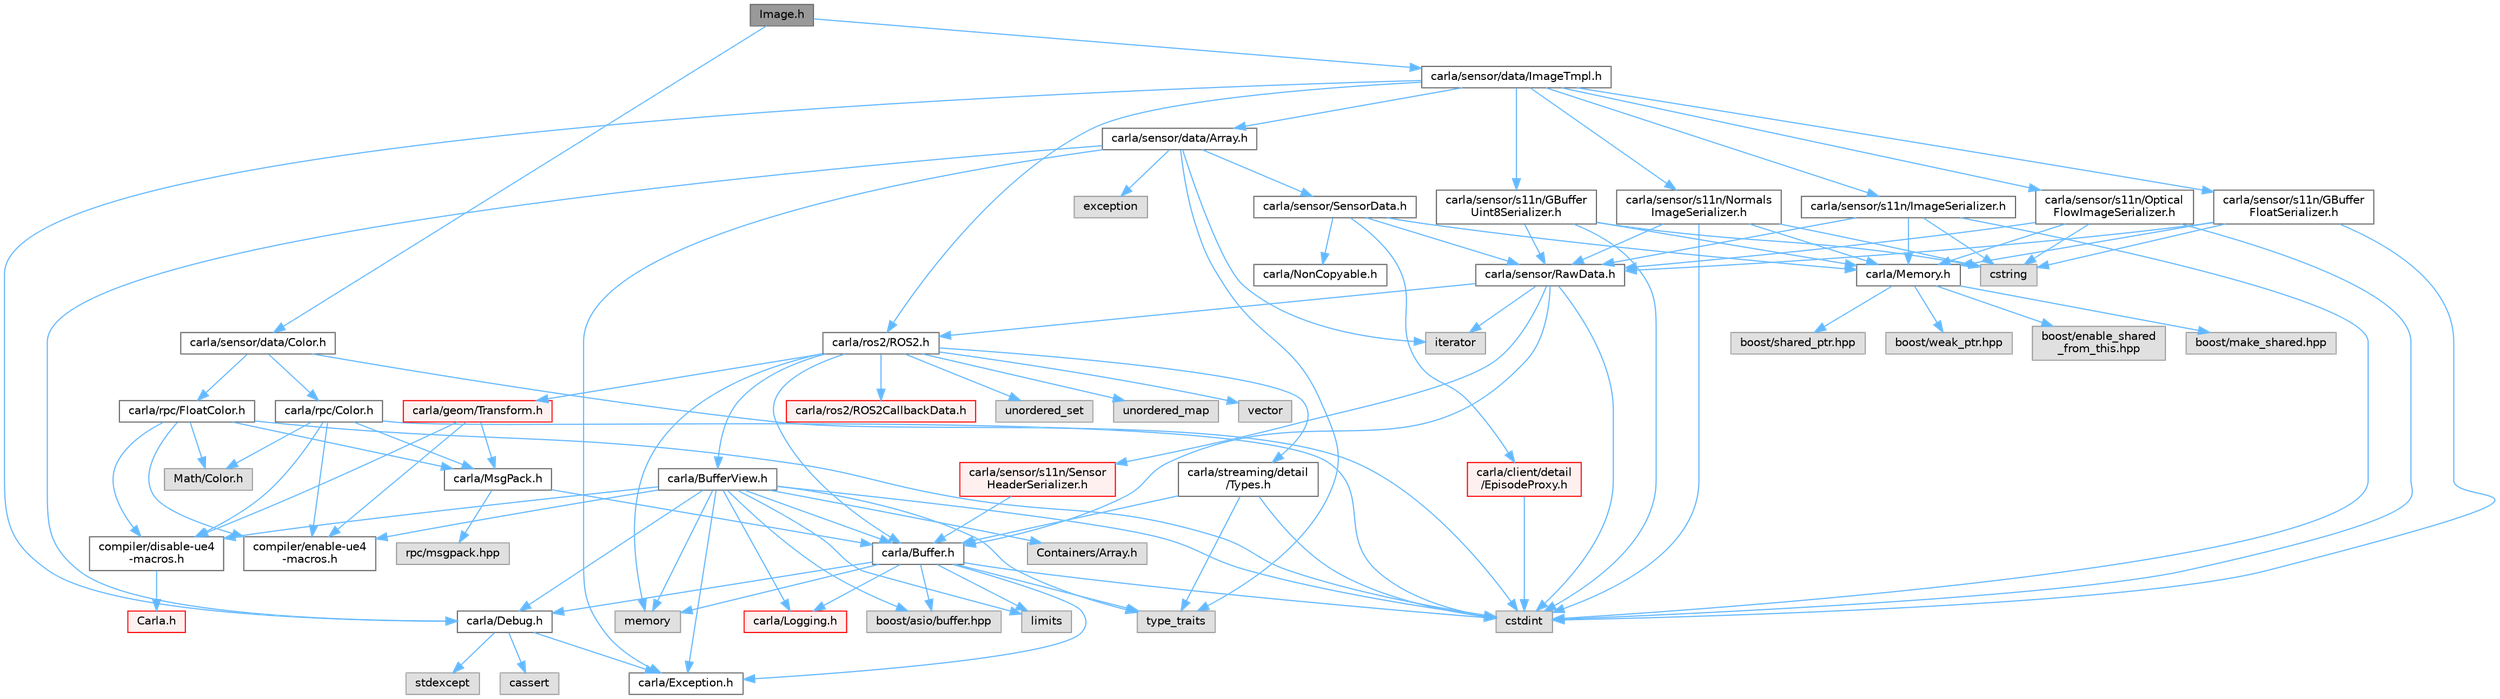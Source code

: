 digraph "Image.h"
{
 // INTERACTIVE_SVG=YES
 // LATEX_PDF_SIZE
  bgcolor="transparent";
  edge [fontname=Helvetica,fontsize=10,labelfontname=Helvetica,labelfontsize=10];
  node [fontname=Helvetica,fontsize=10,shape=box,height=0.2,width=0.4];
  Node1 [id="Node000001",label="Image.h",height=0.2,width=0.4,color="gray40", fillcolor="grey60", style="filled", fontcolor="black",tooltip=" "];
  Node1 -> Node2 [id="edge1_Node000001_Node000002",color="steelblue1",style="solid",tooltip=" "];
  Node2 [id="Node000002",label="carla/sensor/data/Color.h",height=0.2,width=0.4,color="grey40", fillcolor="white", style="filled",URL="$db/d51/sensor_2data_2Color_8h.html",tooltip=" "];
  Node2 -> Node3 [id="edge2_Node000002_Node000003",color="steelblue1",style="solid",tooltip=" "];
  Node3 [id="Node000003",label="carla/rpc/Color.h",height=0.2,width=0.4,color="grey40", fillcolor="white", style="filled",URL="$d6/d74/rpc_2Color_8h.html",tooltip=" "];
  Node3 -> Node4 [id="edge3_Node000003_Node000004",color="steelblue1",style="solid",tooltip=" "];
  Node4 [id="Node000004",label="carla/MsgPack.h",height=0.2,width=0.4,color="grey40", fillcolor="white", style="filled",URL="$d9/d6f/MsgPack_8h.html",tooltip=" "];
  Node4 -> Node5 [id="edge4_Node000004_Node000005",color="steelblue1",style="solid",tooltip=" "];
  Node5 [id="Node000005",label="carla/Buffer.h",height=0.2,width=0.4,color="grey40", fillcolor="white", style="filled",URL="$d2/dda/carla_2Buffer_8h.html",tooltip=" "];
  Node5 -> Node6 [id="edge5_Node000005_Node000006",color="steelblue1",style="solid",tooltip=" "];
  Node6 [id="Node000006",label="carla/Debug.h",height=0.2,width=0.4,color="grey40", fillcolor="white", style="filled",URL="$d4/deb/Debug_8h.html",tooltip=" "];
  Node6 -> Node7 [id="edge6_Node000006_Node000007",color="steelblue1",style="solid",tooltip=" "];
  Node7 [id="Node000007",label="carla/Exception.h",height=0.2,width=0.4,color="grey40", fillcolor="white", style="filled",URL="$d8/d8a/Exception_8h.html",tooltip=" "];
  Node6 -> Node8 [id="edge7_Node000006_Node000008",color="steelblue1",style="solid",tooltip=" "];
  Node8 [id="Node000008",label="stdexcept",height=0.2,width=0.4,color="grey60", fillcolor="#E0E0E0", style="filled",tooltip=" "];
  Node6 -> Node9 [id="edge8_Node000006_Node000009",color="steelblue1",style="solid",tooltip=" "];
  Node9 [id="Node000009",label="cassert",height=0.2,width=0.4,color="grey60", fillcolor="#E0E0E0", style="filled",tooltip=" "];
  Node5 -> Node7 [id="edge9_Node000005_Node000007",color="steelblue1",style="solid",tooltip=" "];
  Node5 -> Node10 [id="edge10_Node000005_Node000010",color="steelblue1",style="solid",tooltip=" "];
  Node10 [id="Node000010",label="carla/Logging.h",height=0.2,width=0.4,color="red", fillcolor="#FFF0F0", style="filled",URL="$de/d87/Logging_8h.html",tooltip=" "];
  Node5 -> Node13 [id="edge11_Node000005_Node000013",color="steelblue1",style="solid",tooltip=" "];
  Node13 [id="Node000013",label="boost/asio/buffer.hpp",height=0.2,width=0.4,color="grey60", fillcolor="#E0E0E0", style="filled",tooltip=" "];
  Node5 -> Node14 [id="edge12_Node000005_Node000014",color="steelblue1",style="solid",tooltip=" "];
  Node14 [id="Node000014",label="cstdint",height=0.2,width=0.4,color="grey60", fillcolor="#E0E0E0", style="filled",tooltip=" "];
  Node5 -> Node15 [id="edge13_Node000005_Node000015",color="steelblue1",style="solid",tooltip=" "];
  Node15 [id="Node000015",label="limits",height=0.2,width=0.4,color="grey60", fillcolor="#E0E0E0", style="filled",tooltip=" "];
  Node5 -> Node16 [id="edge14_Node000005_Node000016",color="steelblue1",style="solid",tooltip=" "];
  Node16 [id="Node000016",label="memory",height=0.2,width=0.4,color="grey60", fillcolor="#E0E0E0", style="filled",tooltip=" "];
  Node5 -> Node17 [id="edge15_Node000005_Node000017",color="steelblue1",style="solid",tooltip=" "];
  Node17 [id="Node000017",label="type_traits",height=0.2,width=0.4,color="grey60", fillcolor="#E0E0E0", style="filled",tooltip=" "];
  Node4 -> Node18 [id="edge16_Node000004_Node000018",color="steelblue1",style="solid",tooltip=" "];
  Node18 [id="Node000018",label="rpc/msgpack.hpp",height=0.2,width=0.4,color="grey60", fillcolor="#E0E0E0", style="filled",tooltip=" "];
  Node3 -> Node14 [id="edge17_Node000003_Node000014",color="steelblue1",style="solid",tooltip=" "];
  Node3 -> Node19 [id="edge18_Node000003_Node000019",color="steelblue1",style="solid",tooltip=" "];
  Node19 [id="Node000019",label="compiler/enable-ue4\l-macros.h",height=0.2,width=0.4,color="grey40", fillcolor="white", style="filled",URL="$d9/da2/enable-ue4-macros_8h.html",tooltip=" "];
  Node3 -> Node20 [id="edge19_Node000003_Node000020",color="steelblue1",style="solid",tooltip=" "];
  Node20 [id="Node000020",label="Math/Color.h",height=0.2,width=0.4,color="grey60", fillcolor="#E0E0E0", style="filled",tooltip=" "];
  Node3 -> Node21 [id="edge20_Node000003_Node000021",color="steelblue1",style="solid",tooltip=" "];
  Node21 [id="Node000021",label="compiler/disable-ue4\l-macros.h",height=0.2,width=0.4,color="grey40", fillcolor="white", style="filled",URL="$d2/d02/disable-ue4-macros_8h.html",tooltip=" "];
  Node21 -> Node22 [id="edge21_Node000021_Node000022",color="steelblue1",style="solid",tooltip=" "];
  Node22 [id="Node000022",label="Carla.h",height=0.2,width=0.4,color="red", fillcolor="#FFF0F0", style="filled",URL="$d7/d7d/Carla_8h.html",tooltip=" "];
  Node2 -> Node26 [id="edge22_Node000002_Node000026",color="steelblue1",style="solid",tooltip=" "];
  Node26 [id="Node000026",label="carla/rpc/FloatColor.h",height=0.2,width=0.4,color="grey40", fillcolor="white", style="filled",URL="$d1/d09/FloatColor_8h.html",tooltip=" "];
  Node26 -> Node4 [id="edge23_Node000026_Node000004",color="steelblue1",style="solid",tooltip=" "];
  Node26 -> Node14 [id="edge24_Node000026_Node000014",color="steelblue1",style="solid",tooltip=" "];
  Node26 -> Node19 [id="edge25_Node000026_Node000019",color="steelblue1",style="solid",tooltip=" "];
  Node26 -> Node20 [id="edge26_Node000026_Node000020",color="steelblue1",style="solid",tooltip=" "];
  Node26 -> Node21 [id="edge27_Node000026_Node000021",color="steelblue1",style="solid",tooltip=" "];
  Node2 -> Node14 [id="edge28_Node000002_Node000014",color="steelblue1",style="solid",tooltip=" "];
  Node1 -> Node27 [id="edge29_Node000001_Node000027",color="steelblue1",style="solid",tooltip=" "];
  Node27 [id="Node000027",label="carla/sensor/data/ImageTmpl.h",height=0.2,width=0.4,color="grey40", fillcolor="white", style="filled",URL="$d5/dca/ImageTmpl_8h.html",tooltip=" "];
  Node27 -> Node6 [id="edge30_Node000027_Node000006",color="steelblue1",style="solid",tooltip=" "];
  Node27 -> Node28 [id="edge31_Node000027_Node000028",color="steelblue1",style="solid",tooltip=" "];
  Node28 [id="Node000028",label="carla/sensor/data/Array.h",height=0.2,width=0.4,color="grey40", fillcolor="white", style="filled",URL="$df/dd0/Array_8h.html",tooltip=" "];
  Node28 -> Node6 [id="edge32_Node000028_Node000006",color="steelblue1",style="solid",tooltip=" "];
  Node28 -> Node7 [id="edge33_Node000028_Node000007",color="steelblue1",style="solid",tooltip=" "];
  Node28 -> Node29 [id="edge34_Node000028_Node000029",color="steelblue1",style="solid",tooltip=" "];
  Node29 [id="Node000029",label="carla/sensor/SensorData.h",height=0.2,width=0.4,color="grey40", fillcolor="white", style="filled",URL="$d0/d07/SensorData_8h.html",tooltip=" "];
  Node29 -> Node30 [id="edge35_Node000029_Node000030",color="steelblue1",style="solid",tooltip=" "];
  Node30 [id="Node000030",label="carla/Memory.h",height=0.2,width=0.4,color="grey40", fillcolor="white", style="filled",URL="$de/d5c/Memory_8h.html",tooltip=" "];
  Node30 -> Node31 [id="edge36_Node000030_Node000031",color="steelblue1",style="solid",tooltip=" "];
  Node31 [id="Node000031",label="boost/enable_shared\l_from_this.hpp",height=0.2,width=0.4,color="grey60", fillcolor="#E0E0E0", style="filled",tooltip=" "];
  Node30 -> Node32 [id="edge37_Node000030_Node000032",color="steelblue1",style="solid",tooltip=" "];
  Node32 [id="Node000032",label="boost/make_shared.hpp",height=0.2,width=0.4,color="grey60", fillcolor="#E0E0E0", style="filled",tooltip=" "];
  Node30 -> Node33 [id="edge38_Node000030_Node000033",color="steelblue1",style="solid",tooltip=" "];
  Node33 [id="Node000033",label="boost/shared_ptr.hpp",height=0.2,width=0.4,color="grey60", fillcolor="#E0E0E0", style="filled",tooltip=" "];
  Node30 -> Node34 [id="edge39_Node000030_Node000034",color="steelblue1",style="solid",tooltip=" "];
  Node34 [id="Node000034",label="boost/weak_ptr.hpp",height=0.2,width=0.4,color="grey60", fillcolor="#E0E0E0", style="filled",tooltip=" "];
  Node29 -> Node35 [id="edge40_Node000029_Node000035",color="steelblue1",style="solid",tooltip=" "];
  Node35 [id="Node000035",label="carla/NonCopyable.h",height=0.2,width=0.4,color="grey40", fillcolor="white", style="filled",URL="$d4/dd8/LibCarla_2source_2carla_2NonCopyable_8h.html",tooltip=" "];
  Node29 -> Node36 [id="edge41_Node000029_Node000036",color="steelblue1",style="solid",tooltip=" "];
  Node36 [id="Node000036",label="carla/sensor/RawData.h",height=0.2,width=0.4,color="grey40", fillcolor="white", style="filled",URL="$dc/d62/RawData_8h.html",tooltip=" "];
  Node36 -> Node5 [id="edge42_Node000036_Node000005",color="steelblue1",style="solid",tooltip=" "];
  Node36 -> Node37 [id="edge43_Node000036_Node000037",color="steelblue1",style="solid",tooltip=" "];
  Node37 [id="Node000037",label="carla/sensor/s11n/Sensor\lHeaderSerializer.h",height=0.2,width=0.4,color="red", fillcolor="#FFF0F0", style="filled",URL="$dd/da9/SensorHeaderSerializer_8h.html",tooltip=" "];
  Node37 -> Node5 [id="edge44_Node000037_Node000005",color="steelblue1",style="solid",tooltip=" "];
  Node36 -> Node50 [id="edge45_Node000036_Node000050",color="steelblue1",style="solid",tooltip=" "];
  Node50 [id="Node000050",label="carla/ros2/ROS2.h",height=0.2,width=0.4,color="grey40", fillcolor="white", style="filled",URL="$da/db8/ROS2_8h.html",tooltip=" "];
  Node50 -> Node5 [id="edge46_Node000050_Node000005",color="steelblue1",style="solid",tooltip=" "];
  Node50 -> Node51 [id="edge47_Node000050_Node000051",color="steelblue1",style="solid",tooltip=" "];
  Node51 [id="Node000051",label="carla/BufferView.h",height=0.2,width=0.4,color="grey40", fillcolor="white", style="filled",URL="$d8/dee/BufferView_8h.html",tooltip=" "];
  Node51 -> Node5 [id="edge48_Node000051_Node000005",color="steelblue1",style="solid",tooltip=" "];
  Node51 -> Node6 [id="edge49_Node000051_Node000006",color="steelblue1",style="solid",tooltip=" "];
  Node51 -> Node7 [id="edge50_Node000051_Node000007",color="steelblue1",style="solid",tooltip=" "];
  Node51 -> Node10 [id="edge51_Node000051_Node000010",color="steelblue1",style="solid",tooltip=" "];
  Node51 -> Node13 [id="edge52_Node000051_Node000013",color="steelblue1",style="solid",tooltip=" "];
  Node51 -> Node14 [id="edge53_Node000051_Node000014",color="steelblue1",style="solid",tooltip=" "];
  Node51 -> Node15 [id="edge54_Node000051_Node000015",color="steelblue1",style="solid",tooltip=" "];
  Node51 -> Node16 [id="edge55_Node000051_Node000016",color="steelblue1",style="solid",tooltip=" "];
  Node51 -> Node17 [id="edge56_Node000051_Node000017",color="steelblue1",style="solid",tooltip=" "];
  Node51 -> Node19 [id="edge57_Node000051_Node000019",color="steelblue1",style="solid",tooltip=" "];
  Node51 -> Node52 [id="edge58_Node000051_Node000052",color="steelblue1",style="solid",tooltip=" "];
  Node52 [id="Node000052",label="Containers/Array.h",height=0.2,width=0.4,color="grey60", fillcolor="#E0E0E0", style="filled",tooltip=" "];
  Node51 -> Node21 [id="edge59_Node000051_Node000021",color="steelblue1",style="solid",tooltip=" "];
  Node50 -> Node39 [id="edge60_Node000050_Node000039",color="steelblue1",style="solid",tooltip=" "];
  Node39 [id="Node000039",label="carla/geom/Transform.h",height=0.2,width=0.4,color="red", fillcolor="#FFF0F0", style="filled",URL="$de/d17/geom_2Transform_8h.html",tooltip=" "];
  Node39 -> Node4 [id="edge61_Node000039_Node000004",color="steelblue1",style="solid",tooltip=" "];
  Node39 -> Node19 [id="edge62_Node000039_Node000019",color="steelblue1",style="solid",tooltip=" "];
  Node39 -> Node21 [id="edge63_Node000039_Node000021",color="steelblue1",style="solid",tooltip=" "];
  Node50 -> Node53 [id="edge64_Node000050_Node000053",color="steelblue1",style="solid",tooltip=" "];
  Node53 [id="Node000053",label="carla/ros2/ROS2CallbackData.h",height=0.2,width=0.4,color="red", fillcolor="#FFF0F0", style="filled",URL="$d2/d6c/ROS2CallbackData_8h.html",tooltip=" "];
  Node50 -> Node55 [id="edge65_Node000050_Node000055",color="steelblue1",style="solid",tooltip=" "];
  Node55 [id="Node000055",label="carla/streaming/detail\l/Types.h",height=0.2,width=0.4,color="grey40", fillcolor="white", style="filled",URL="$d7/df8/Types_8h.html",tooltip=" "];
  Node55 -> Node5 [id="edge66_Node000055_Node000005",color="steelblue1",style="solid",tooltip=" "];
  Node55 -> Node14 [id="edge67_Node000055_Node000014",color="steelblue1",style="solid",tooltip=" "];
  Node55 -> Node17 [id="edge68_Node000055_Node000017",color="steelblue1",style="solid",tooltip=" "];
  Node50 -> Node56 [id="edge69_Node000050_Node000056",color="steelblue1",style="solid",tooltip=" "];
  Node56 [id="Node000056",label="unordered_set",height=0.2,width=0.4,color="grey60", fillcolor="#E0E0E0", style="filled",tooltip=" "];
  Node50 -> Node57 [id="edge70_Node000050_Node000057",color="steelblue1",style="solid",tooltip=" "];
  Node57 [id="Node000057",label="unordered_map",height=0.2,width=0.4,color="grey60", fillcolor="#E0E0E0", style="filled",tooltip=" "];
  Node50 -> Node16 [id="edge71_Node000050_Node000016",color="steelblue1",style="solid",tooltip=" "];
  Node50 -> Node58 [id="edge72_Node000050_Node000058",color="steelblue1",style="solid",tooltip=" "];
  Node58 [id="Node000058",label="vector",height=0.2,width=0.4,color="grey60", fillcolor="#E0E0E0", style="filled",tooltip=" "];
  Node36 -> Node14 [id="edge73_Node000036_Node000014",color="steelblue1",style="solid",tooltip=" "];
  Node36 -> Node59 [id="edge74_Node000036_Node000059",color="steelblue1",style="solid",tooltip=" "];
  Node59 [id="Node000059",label="iterator",height=0.2,width=0.4,color="grey60", fillcolor="#E0E0E0", style="filled",tooltip=" "];
  Node29 -> Node60 [id="edge75_Node000029_Node000060",color="steelblue1",style="solid",tooltip=" "];
  Node60 [id="Node000060",label="carla/client/detail\l/EpisodeProxy.h",height=0.2,width=0.4,color="red", fillcolor="#FFF0F0", style="filled",URL="$dc/dc2/EpisodeProxy_8h.html",tooltip=" "];
  Node60 -> Node14 [id="edge76_Node000060_Node000014",color="steelblue1",style="solid",tooltip=" "];
  Node28 -> Node62 [id="edge77_Node000028_Node000062",color="steelblue1",style="solid",tooltip=" "];
  Node62 [id="Node000062",label="exception",height=0.2,width=0.4,color="grey60", fillcolor="#E0E0E0", style="filled",tooltip=" "];
  Node28 -> Node59 [id="edge78_Node000028_Node000059",color="steelblue1",style="solid",tooltip=" "];
  Node28 -> Node17 [id="edge79_Node000028_Node000017",color="steelblue1",style="solid",tooltip=" "];
  Node27 -> Node63 [id="edge80_Node000027_Node000063",color="steelblue1",style="solid",tooltip=" "];
  Node63 [id="Node000063",label="carla/sensor/s11n/ImageSerializer.h",height=0.2,width=0.4,color="grey40", fillcolor="white", style="filled",URL="$de/dbf/ImageSerializer_8h.html",tooltip=" "];
  Node63 -> Node30 [id="edge81_Node000063_Node000030",color="steelblue1",style="solid",tooltip=" "];
  Node63 -> Node36 [id="edge82_Node000063_Node000036",color="steelblue1",style="solid",tooltip=" "];
  Node63 -> Node14 [id="edge83_Node000063_Node000014",color="steelblue1",style="solid",tooltip=" "];
  Node63 -> Node64 [id="edge84_Node000063_Node000064",color="steelblue1",style="solid",tooltip=" "];
  Node64 [id="Node000064",label="cstring",height=0.2,width=0.4,color="grey60", fillcolor="#E0E0E0", style="filled",tooltip=" "];
  Node27 -> Node65 [id="edge85_Node000027_Node000065",color="steelblue1",style="solid",tooltip=" "];
  Node65 [id="Node000065",label="carla/sensor/s11n/Optical\lFlowImageSerializer.h",height=0.2,width=0.4,color="grey40", fillcolor="white", style="filled",URL="$dd/d8a/OpticalFlowImageSerializer_8h.html",tooltip=" "];
  Node65 -> Node30 [id="edge86_Node000065_Node000030",color="steelblue1",style="solid",tooltip=" "];
  Node65 -> Node36 [id="edge87_Node000065_Node000036",color="steelblue1",style="solid",tooltip=" "];
  Node65 -> Node14 [id="edge88_Node000065_Node000014",color="steelblue1",style="solid",tooltip=" "];
  Node65 -> Node64 [id="edge89_Node000065_Node000064",color="steelblue1",style="solid",tooltip=" "];
  Node27 -> Node66 [id="edge90_Node000027_Node000066",color="steelblue1",style="solid",tooltip=" "];
  Node66 [id="Node000066",label="carla/sensor/s11n/GBuffer\lUint8Serializer.h",height=0.2,width=0.4,color="grey40", fillcolor="white", style="filled",URL="$d4/d68/GBufferUint8Serializer_8h.html",tooltip=" "];
  Node66 -> Node30 [id="edge91_Node000066_Node000030",color="steelblue1",style="solid",tooltip=" "];
  Node66 -> Node36 [id="edge92_Node000066_Node000036",color="steelblue1",style="solid",tooltip=" "];
  Node66 -> Node14 [id="edge93_Node000066_Node000014",color="steelblue1",style="solid",tooltip=" "];
  Node66 -> Node64 [id="edge94_Node000066_Node000064",color="steelblue1",style="solid",tooltip=" "];
  Node27 -> Node67 [id="edge95_Node000027_Node000067",color="steelblue1",style="solid",tooltip=" "];
  Node67 [id="Node000067",label="carla/sensor/s11n/GBuffer\lFloatSerializer.h",height=0.2,width=0.4,color="grey40", fillcolor="white", style="filled",URL="$d8/d61/GBufferFloatSerializer_8h.html",tooltip=" "];
  Node67 -> Node30 [id="edge96_Node000067_Node000030",color="steelblue1",style="solid",tooltip=" "];
  Node67 -> Node36 [id="edge97_Node000067_Node000036",color="steelblue1",style="solid",tooltip=" "];
  Node67 -> Node14 [id="edge98_Node000067_Node000014",color="steelblue1",style="solid",tooltip=" "];
  Node67 -> Node64 [id="edge99_Node000067_Node000064",color="steelblue1",style="solid",tooltip=" "];
  Node27 -> Node68 [id="edge100_Node000027_Node000068",color="steelblue1",style="solid",tooltip=" "];
  Node68 [id="Node000068",label="carla/sensor/s11n/Normals\lImageSerializer.h",height=0.2,width=0.4,color="grey40", fillcolor="white", style="filled",URL="$dd/d9f/NormalsImageSerializer_8h.html",tooltip=" "];
  Node68 -> Node30 [id="edge101_Node000068_Node000030",color="steelblue1",style="solid",tooltip=" "];
  Node68 -> Node36 [id="edge102_Node000068_Node000036",color="steelblue1",style="solid",tooltip=" "];
  Node68 -> Node14 [id="edge103_Node000068_Node000014",color="steelblue1",style="solid",tooltip=" "];
  Node68 -> Node64 [id="edge104_Node000068_Node000064",color="steelblue1",style="solid",tooltip=" "];
  Node27 -> Node50 [id="edge105_Node000027_Node000050",color="steelblue1",style="solid",tooltip=" "];
}
